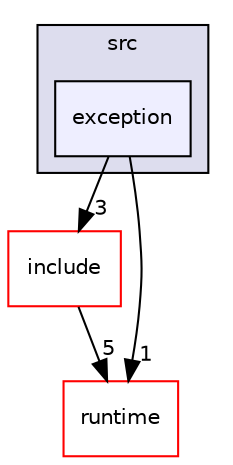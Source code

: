 digraph "exception" {
  compound=true
  node [ fontsize="10", fontname="Helvetica"];
  edge [ labelfontsize="10", labelfontname="Helvetica"];
  subgraph clusterdir_c72a5efb889fc03326ef7775bdf6554c {
    graph [ bgcolor="#ddddee", pencolor="black", label="src" fontname="Helvetica", fontsize="10", URL="dir_c72a5efb889fc03326ef7775bdf6554c.html"]
  dir_d3a5620c87db3fb4e5c4b4f1433d5b54 [shape=box, label="exception", style="filled", fillcolor="#eeeeff", pencolor="black", URL="dir_d3a5620c87db3fb4e5c4b4f1433d5b54.html"];
  }
  dir_5a2e7e63c769be3e121e8a7cb4ca18ae [shape=box label="include" fillcolor="white" style="filled" color="red" URL="dir_5a2e7e63c769be3e121e8a7cb4ca18ae.html"];
  dir_ae58b8918dcb99903ff518e79eee4aff [shape=box label="runtime" fillcolor="white" style="filled" color="red" URL="dir_ae58b8918dcb99903ff518e79eee4aff.html"];
  dir_5a2e7e63c769be3e121e8a7cb4ca18ae->dir_ae58b8918dcb99903ff518e79eee4aff [headlabel="5", labeldistance=1.5 headhref="dir_000002_000015.html"];
  dir_d3a5620c87db3fb4e5c4b4f1433d5b54->dir_5a2e7e63c769be3e121e8a7cb4ca18ae [headlabel="3", labeldistance=1.5 headhref="dir_000020_000002.html"];
  dir_d3a5620c87db3fb4e5c4b4f1433d5b54->dir_ae58b8918dcb99903ff518e79eee4aff [headlabel="1", labeldistance=1.5 headhref="dir_000020_000015.html"];
}
